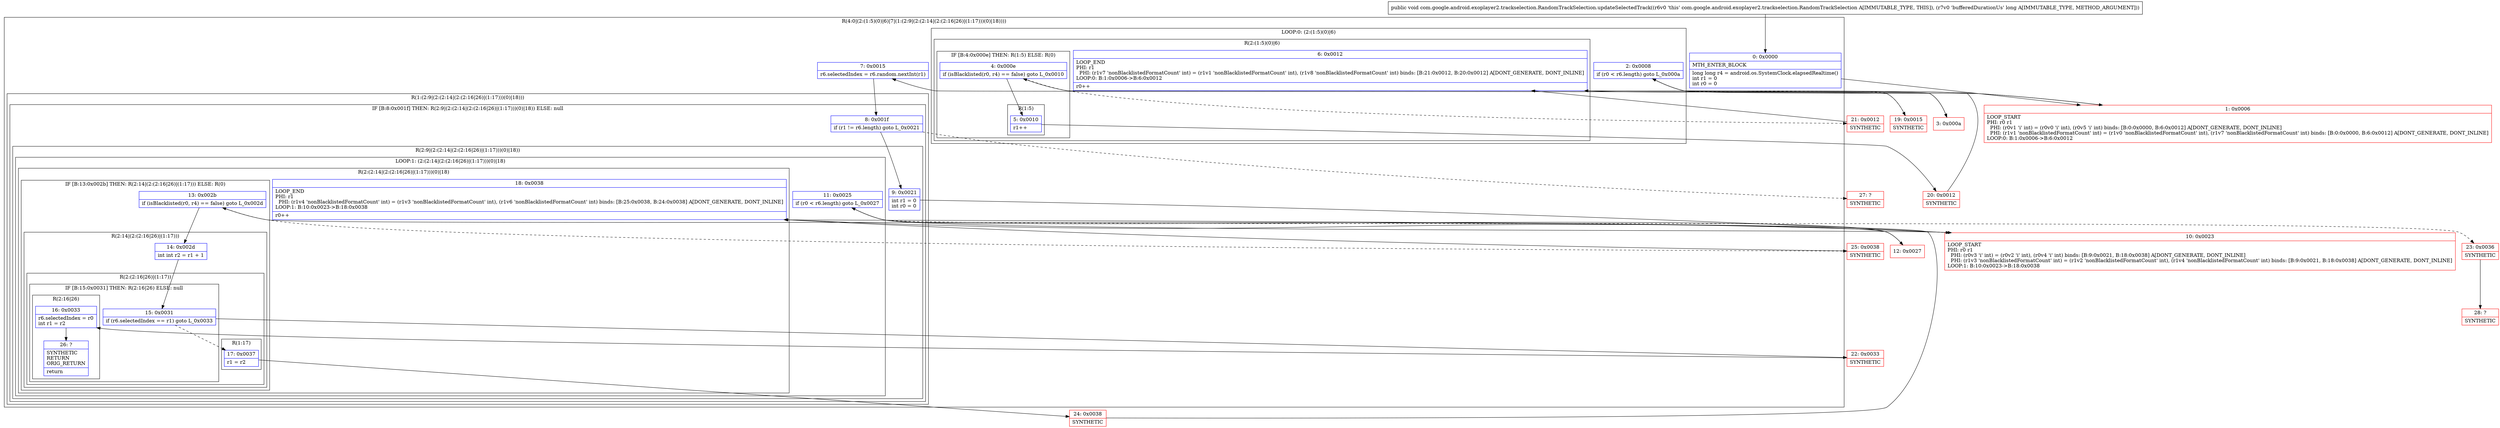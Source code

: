digraph "CFG forcom.google.android.exoplayer2.trackselection.RandomTrackSelection.updateSelectedTrack(J)V" {
subgraph cluster_Region_1155829211 {
label = "R(4:0|(2:(1:5)(0)|6)|7|(1:(2:9|(2:(2:14|(2:(2:16|26)|(1:17)))(0)|18))))";
node [shape=record,color=blue];
Node_0 [shape=record,label="{0\:\ 0x0000|MTH_ENTER_BLOCK\l|long long r4 = android.os.SystemClock.elapsedRealtime()\lint r1 = 0\lint r0 = 0\l}"];
subgraph cluster_LoopRegion_2082513086 {
label = "LOOP:0: (2:(1:5)(0)|6)";
node [shape=record,color=blue];
Node_2 [shape=record,label="{2\:\ 0x0008|if (r0 \< r6.length) goto L_0x000a\l}"];
subgraph cluster_Region_2083958107 {
label = "R(2:(1:5)(0)|6)";
node [shape=record,color=blue];
subgraph cluster_IfRegion_1700068070 {
label = "IF [B:4:0x000e] THEN: R(1:5) ELSE: R(0)";
node [shape=record,color=blue];
Node_4 [shape=record,label="{4\:\ 0x000e|if (isBlacklisted(r0, r4) == false) goto L_0x0010\l}"];
subgraph cluster_Region_1586182657 {
label = "R(1:5)";
node [shape=record,color=blue];
Node_5 [shape=record,label="{5\:\ 0x0010|r1++\l}"];
}
subgraph cluster_Region_1455932933 {
label = "R(0)";
node [shape=record,color=blue];
}
}
Node_6 [shape=record,label="{6\:\ 0x0012|LOOP_END\lPHI: r1 \l  PHI: (r1v7 'nonBlacklistedFormatCount' int) = (r1v1 'nonBlacklistedFormatCount' int), (r1v8 'nonBlacklistedFormatCount' int) binds: [B:21:0x0012, B:20:0x0012] A[DONT_GENERATE, DONT_INLINE]\lLOOP:0: B:1:0x0006\-\>B:6:0x0012\l|r0++\l}"];
}
}
Node_7 [shape=record,label="{7\:\ 0x0015|r6.selectedIndex = r6.random.nextInt(r1)\l}"];
subgraph cluster_Region_1999632854 {
label = "R(1:(2:9|(2:(2:14|(2:(2:16|26)|(1:17)))(0)|18)))";
node [shape=record,color=blue];
subgraph cluster_IfRegion_1046605406 {
label = "IF [B:8:0x001f] THEN: R(2:9|(2:(2:14|(2:(2:16|26)|(1:17)))(0)|18)) ELSE: null";
node [shape=record,color=blue];
Node_8 [shape=record,label="{8\:\ 0x001f|if (r1 != r6.length) goto L_0x0021\l}"];
subgraph cluster_Region_2070600686 {
label = "R(2:9|(2:(2:14|(2:(2:16|26)|(1:17)))(0)|18))";
node [shape=record,color=blue];
Node_9 [shape=record,label="{9\:\ 0x0021|int r1 = 0\lint r0 = 0\l}"];
subgraph cluster_LoopRegion_1469684525 {
label = "LOOP:1: (2:(2:14|(2:(2:16|26)|(1:17)))(0)|18)";
node [shape=record,color=blue];
Node_11 [shape=record,label="{11\:\ 0x0025|if (r0 \< r6.length) goto L_0x0027\l}"];
subgraph cluster_Region_1527994060 {
label = "R(2:(2:14|(2:(2:16|26)|(1:17)))(0)|18)";
node [shape=record,color=blue];
subgraph cluster_IfRegion_695544933 {
label = "IF [B:13:0x002b] THEN: R(2:14|(2:(2:16|26)|(1:17))) ELSE: R(0)";
node [shape=record,color=blue];
Node_13 [shape=record,label="{13\:\ 0x002b|if (isBlacklisted(r0, r4) == false) goto L_0x002d\l}"];
subgraph cluster_Region_865379684 {
label = "R(2:14|(2:(2:16|26)|(1:17)))";
node [shape=record,color=blue];
Node_14 [shape=record,label="{14\:\ 0x002d|int int r2 = r1 + 1\l}"];
subgraph cluster_Region_1082555969 {
label = "R(2:(2:16|26)|(1:17))";
node [shape=record,color=blue];
subgraph cluster_IfRegion_2055309880 {
label = "IF [B:15:0x0031] THEN: R(2:16|26) ELSE: null";
node [shape=record,color=blue];
Node_15 [shape=record,label="{15\:\ 0x0031|if (r6.selectedIndex == r1) goto L_0x0033\l}"];
subgraph cluster_Region_1295673167 {
label = "R(2:16|26)";
node [shape=record,color=blue];
Node_16 [shape=record,label="{16\:\ 0x0033|r6.selectedIndex = r0\lint r1 = r2\l}"];
Node_26 [shape=record,label="{26\:\ ?|SYNTHETIC\lRETURN\lORIG_RETURN\l|return\l}"];
}
}
subgraph cluster_Region_1246284227 {
label = "R(1:17)";
node [shape=record,color=blue];
Node_17 [shape=record,label="{17\:\ 0x0037|r1 = r2\l}"];
}
}
}
subgraph cluster_Region_235381683 {
label = "R(0)";
node [shape=record,color=blue];
}
}
Node_18 [shape=record,label="{18\:\ 0x0038|LOOP_END\lPHI: r1 \l  PHI: (r1v4 'nonBlacklistedFormatCount' int) = (r1v3 'nonBlacklistedFormatCount' int), (r1v6 'nonBlacklistedFormatCount' int) binds: [B:25:0x0038, B:24:0x0038] A[DONT_GENERATE, DONT_INLINE]\lLOOP:1: B:10:0x0023\-\>B:18:0x0038\l|r0++\l}"];
}
}
}
}
}
}
Node_1 [shape=record,color=red,label="{1\:\ 0x0006|LOOP_START\lPHI: r0 r1 \l  PHI: (r0v1 'i' int) = (r0v0 'i' int), (r0v5 'i' int) binds: [B:0:0x0000, B:6:0x0012] A[DONT_GENERATE, DONT_INLINE]\l  PHI: (r1v1 'nonBlacklistedFormatCount' int) = (r1v0 'nonBlacklistedFormatCount' int), (r1v7 'nonBlacklistedFormatCount' int) binds: [B:0:0x0000, B:6:0x0012] A[DONT_GENERATE, DONT_INLINE]\lLOOP:0: B:1:0x0006\-\>B:6:0x0012\l}"];
Node_3 [shape=record,color=red,label="{3\:\ 0x000a}"];
Node_10 [shape=record,color=red,label="{10\:\ 0x0023|LOOP_START\lPHI: r0 r1 \l  PHI: (r0v3 'i' int) = (r0v2 'i' int), (r0v4 'i' int) binds: [B:9:0x0021, B:18:0x0038] A[DONT_GENERATE, DONT_INLINE]\l  PHI: (r1v3 'nonBlacklistedFormatCount' int) = (r1v2 'nonBlacklistedFormatCount' int), (r1v4 'nonBlacklistedFormatCount' int) binds: [B:9:0x0021, B:18:0x0038] A[DONT_GENERATE, DONT_INLINE]\lLOOP:1: B:10:0x0023\-\>B:18:0x0038\l}"];
Node_12 [shape=record,color=red,label="{12\:\ 0x0027}"];
Node_19 [shape=record,color=red,label="{19\:\ 0x0015|SYNTHETIC\l}"];
Node_20 [shape=record,color=red,label="{20\:\ 0x0012|SYNTHETIC\l}"];
Node_21 [shape=record,color=red,label="{21\:\ 0x0012|SYNTHETIC\l}"];
Node_22 [shape=record,color=red,label="{22\:\ 0x0033|SYNTHETIC\l}"];
Node_23 [shape=record,color=red,label="{23\:\ 0x0036|SYNTHETIC\l}"];
Node_24 [shape=record,color=red,label="{24\:\ 0x0038|SYNTHETIC\l}"];
Node_25 [shape=record,color=red,label="{25\:\ 0x0038|SYNTHETIC\l}"];
Node_27 [shape=record,color=red,label="{27\:\ ?|SYNTHETIC\l}"];
Node_28 [shape=record,color=red,label="{28\:\ ?|SYNTHETIC\l}"];
MethodNode[shape=record,label="{public void com.google.android.exoplayer2.trackselection.RandomTrackSelection.updateSelectedTrack((r6v0 'this' com.google.android.exoplayer2.trackselection.RandomTrackSelection A[IMMUTABLE_TYPE, THIS]), (r7v0 'bufferedDurationUs' long A[IMMUTABLE_TYPE, METHOD_ARGUMENT])) }"];
MethodNode -> Node_0;
Node_0 -> Node_1;
Node_2 -> Node_3;
Node_2 -> Node_19[style=dashed];
Node_4 -> Node_5;
Node_4 -> Node_21[style=dashed];
Node_5 -> Node_20;
Node_6 -> Node_1;
Node_7 -> Node_8;
Node_8 -> Node_9;
Node_8 -> Node_27[style=dashed];
Node_9 -> Node_10;
Node_11 -> Node_12;
Node_11 -> Node_23[style=dashed];
Node_13 -> Node_14;
Node_13 -> Node_25[style=dashed];
Node_14 -> Node_15;
Node_15 -> Node_17[style=dashed];
Node_15 -> Node_22;
Node_16 -> Node_26;
Node_17 -> Node_24;
Node_18 -> Node_10;
Node_1 -> Node_2;
Node_3 -> Node_4;
Node_10 -> Node_11;
Node_12 -> Node_13;
Node_19 -> Node_7;
Node_20 -> Node_6;
Node_21 -> Node_6;
Node_22 -> Node_16;
Node_23 -> Node_28;
Node_24 -> Node_18;
Node_25 -> Node_18;
}

